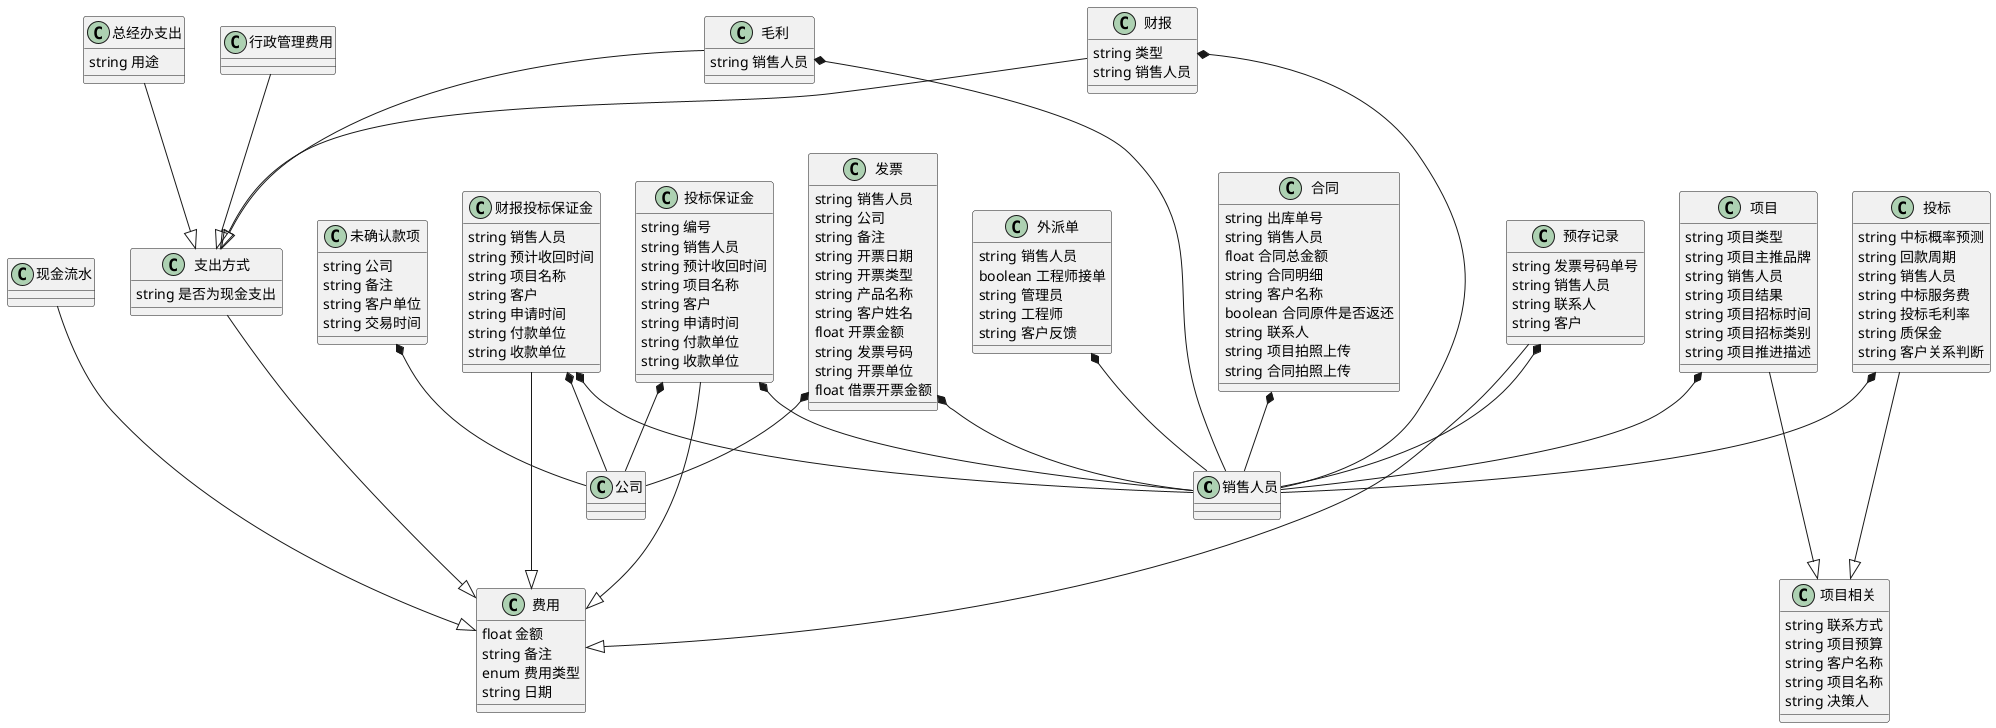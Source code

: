 @startuml online
class 销售人员{
  
}

class 未确认款项{
  string 公司
  string 备注
  string 客户单位
  string 交易时间
}
class 财报投标保证金{
  string 销售人员
  string 预计收回时间
  string 项目名称
  string 客户
  string 申请时间
  string 付款单位
  string 收款单位
}
class 预存记录{
  string 发票号码单号
  string 销售人员
  string 联系人
  string 客户
}
class 现金流水{
}
class 总经办支出{
  string 用途
}
class 行政管理费用{
}
class 毛利{
  string 销售人员
}
class 项目{
  string 项目类型
  string 项目主推品牌
  string 销售人员
  string 项目结果
  string 项目招标时间
  string 项目招标类别
  string 项目推进描述
}
class 投标{
  string 中标概率预测
  string 回款周期
  string 销售人员
  string 中标服务费
  string 投标毛利率
  string 质保金
  string 客户关系判断
}
class 发票{
  string 销售人员
  string 公司
  string 备注
  string 开票日期
  string 开票类型
  string 产品名称
  string 客户姓名
  float 开票金额
  string 发票号码
  string 开票单位
  float 借票开票金额
}
class 投标保证金{
  string 编号
  string 销售人员
  string 预计收回时间
  string 项目名称
  string 客户
  string 申请时间
  string 付款单位
  string 收款单位
}
class 合同{
  string 出库单号
  string 销售人员
  float 合同总金额
  string 合同明细
  string 客户名称
  boolean 合同原件是否返还
  string 联系人
  string 项目拍照上传
  string 合同拍照上传
}
class 财报{
  string 类型
  string 销售人员
}
class 外派单{
  string 销售人员
  boolean 工程师接单
  string 管理员
  string 工程师
  string 客户反馈
}



财报投标保证金 *-- 销售人员
预存记录 *-- 销售人员
毛利 *-- 销售人员
项目 *-- 销售人员
投标 *-- 销售人员
发票 *-- 销售人员
投标保证金 *-- 销售人员
合同 *-- 销售人员
财报 *-- 销售人员
外派单 *-- 销售人员

未确认款项 *-- 公司
财报投标保证金 *-- 公司
发票 *-- 公司
投标保证金 *-- 公司

class 费用{
  float 金额
  string 备注
  enum 费用类型
  string 日期
}
财报投标保证金 ---|> 费用
投标保证金 ---|> 费用
预存记录 ---|> 费用
现金流水 ---|> 费用
支出方式 ---|> 费用

class 支出方式{
  string 是否为现金支出
}
总经办支出 --|> 支出方式
行政管理费用 --|> 支出方式
毛利 --|> 支出方式
财报 --|> 支出方式

class 项目相关{
  string 联系方式
  string 项目预算
  string 客户名称
  string 项目名称
  string 决策人
}
项目 ---|> 项目相关
投标 ---|> 项目相关
@enduml
